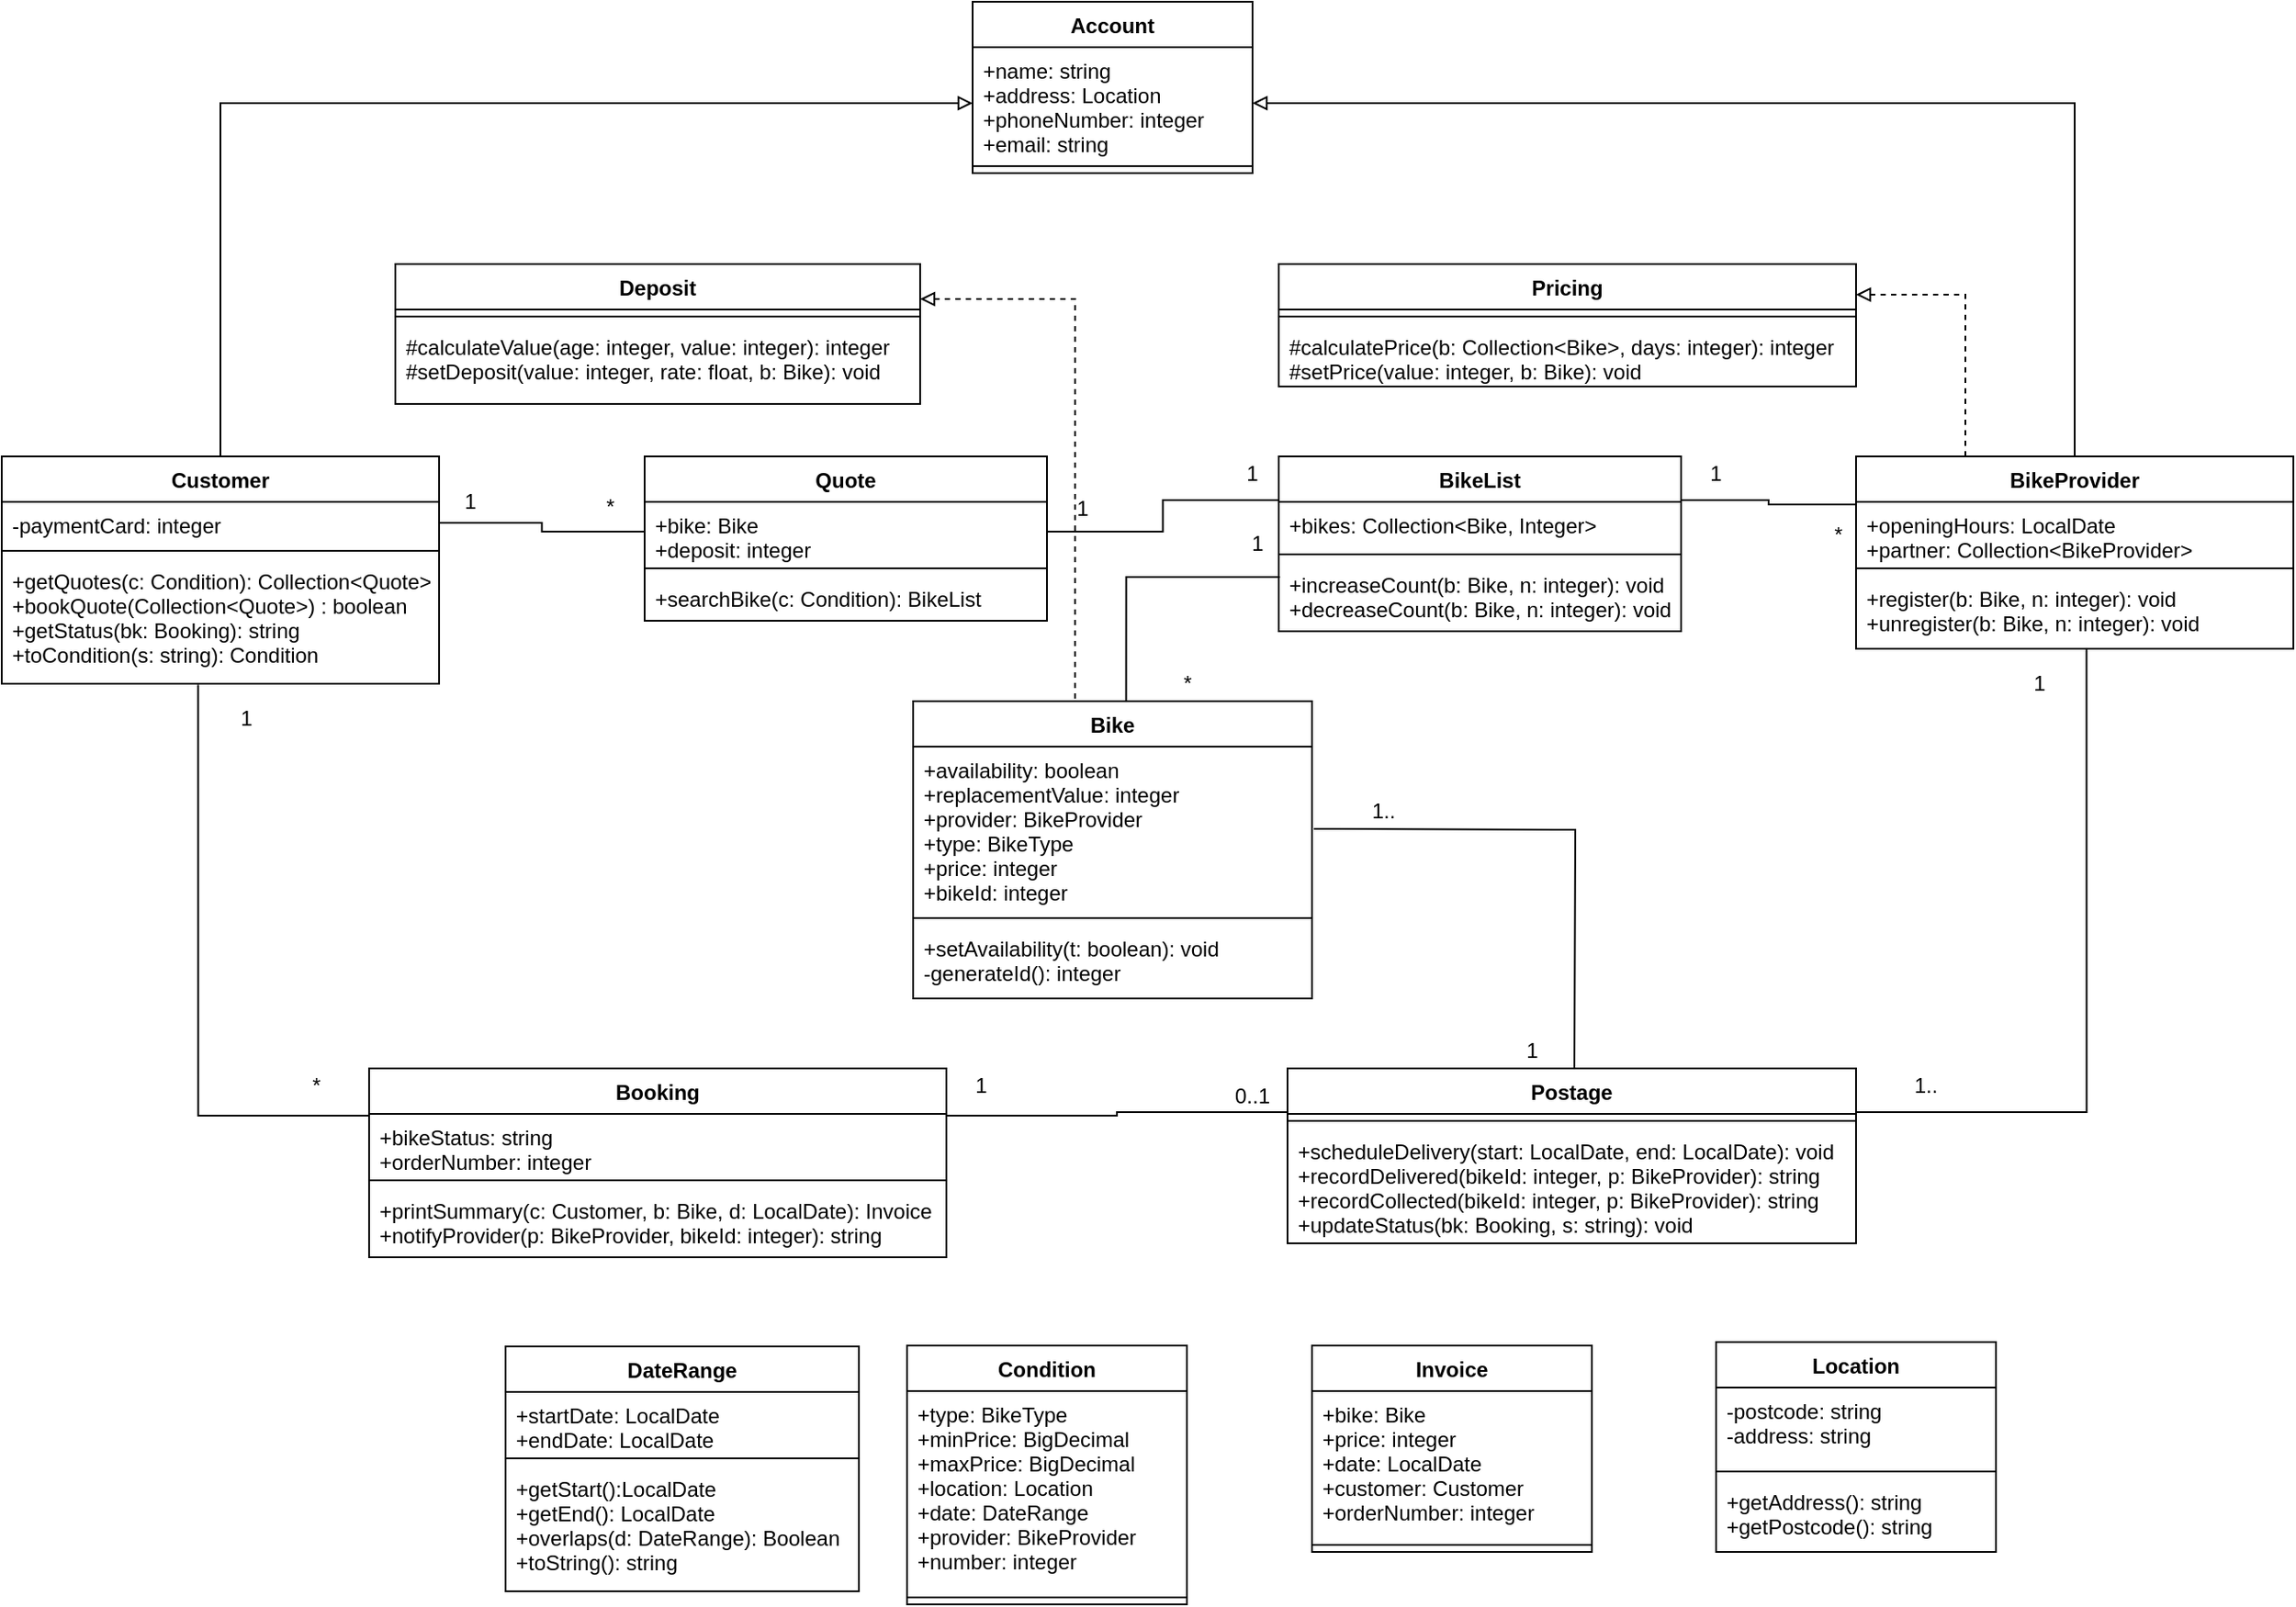 <mxfile version="12.2.8" type="device" pages="1"><diagram id="j2-33RfOKzU6DrNo2e42" name="Page-1"><mxGraphModel dx="1874" dy="1672" grid="1" gridSize="10" guides="1" tooltips="1" connect="1" arrows="1" fold="1" page="1" pageScale="1" pageWidth="850" pageHeight="1100" math="0" shadow="0"><root><mxCell id="0"/><mxCell id="1" parent="0"/><mxCell id="WeQZLXTNBP1RMvrE45zD-1" value="Account" style="swimlane;fontStyle=1;align=center;verticalAlign=top;childLayout=stackLayout;horizontal=1;startSize=26;horizontalStack=0;resizeParent=1;resizeParentMax=0;resizeLast=0;collapsible=1;marginBottom=0;" parent="1" vertex="1"><mxGeometry x="345" y="-220" width="160" height="98" as="geometry"/></mxCell><mxCell id="WeQZLXTNBP1RMvrE45zD-2" value="+name: string&#10;+address: Location&#10;+phoneNumber: integer&#10;+email: string" style="text;strokeColor=none;fillColor=none;align=left;verticalAlign=top;spacingLeft=4;spacingRight=4;overflow=hidden;rotatable=0;points=[[0,0.5],[1,0.5]];portConstraint=eastwest;" parent="WeQZLXTNBP1RMvrE45zD-1" vertex="1"><mxGeometry y="26" width="160" height="64" as="geometry"/></mxCell><mxCell id="WeQZLXTNBP1RMvrE45zD-3" value="" style="line;strokeWidth=1;fillColor=none;align=left;verticalAlign=middle;spacingTop=-1;spacingLeft=3;spacingRight=3;rotatable=0;labelPosition=right;points=[];portConstraint=eastwest;" parent="WeQZLXTNBP1RMvrE45zD-1" vertex="1"><mxGeometry y="90" width="160" height="8" as="geometry"/></mxCell><mxCell id="WeQZLXTNBP1RMvrE45zD-72" style="edgeStyle=orthogonalEdgeStyle;rounded=0;orthogonalLoop=1;jettySize=auto;html=1;exitX=0.5;exitY=0;exitDx=0;exitDy=0;entryX=0;entryY=0.5;entryDx=0;entryDy=0;startArrow=none;startFill=0;endArrow=block;endFill=0;" parent="1" source="WeQZLXTNBP1RMvrE45zD-8" target="WeQZLXTNBP1RMvrE45zD-2" edge="1"><mxGeometry relative="1" as="geometry"/></mxCell><mxCell id="WeQZLXTNBP1RMvrE45zD-8" value="Customer" style="swimlane;fontStyle=1;align=center;verticalAlign=top;childLayout=stackLayout;horizontal=1;startSize=26;horizontalStack=0;resizeParent=1;resizeParentMax=0;resizeLast=0;collapsible=1;marginBottom=0;" parent="1" vertex="1"><mxGeometry x="-210" y="40" width="250" height="130" as="geometry"/></mxCell><mxCell id="WeQZLXTNBP1RMvrE45zD-9" value="-paymentCard: integer" style="text;strokeColor=none;fillColor=none;align=left;verticalAlign=top;spacingLeft=4;spacingRight=4;overflow=hidden;rotatable=0;points=[[0,0.5],[1,0.5]];portConstraint=eastwest;" parent="WeQZLXTNBP1RMvrE45zD-8" vertex="1"><mxGeometry y="26" width="250" height="24" as="geometry"/></mxCell><mxCell id="WeQZLXTNBP1RMvrE45zD-10" value="" style="line;strokeWidth=1;fillColor=none;align=left;verticalAlign=middle;spacingTop=-1;spacingLeft=3;spacingRight=3;rotatable=0;labelPosition=right;points=[];portConstraint=eastwest;" parent="WeQZLXTNBP1RMvrE45zD-8" vertex="1"><mxGeometry y="50" width="250" height="8" as="geometry"/></mxCell><mxCell id="WeQZLXTNBP1RMvrE45zD-11" value="+getQuotes(c: Condition): Collection&lt;Quote&gt;&#10;+bookQuote(Collection&lt;Quote&gt;) : boolean&#10;+getStatus(bk: Booking): string&#10;+toCondition(s: string): Condition" style="text;strokeColor=none;fillColor=none;align=left;verticalAlign=top;spacingLeft=4;spacingRight=4;overflow=hidden;rotatable=0;points=[[0,0.5],[1,0.5]];portConstraint=eastwest;" parent="WeQZLXTNBP1RMvrE45zD-8" vertex="1"><mxGeometry y="58" width="250" height="72" as="geometry"/></mxCell><mxCell id="WeQZLXTNBP1RMvrE45zD-73" style="edgeStyle=orthogonalEdgeStyle;rounded=0;orthogonalLoop=1;jettySize=auto;html=1;exitX=0.5;exitY=0;exitDx=0;exitDy=0;entryX=1;entryY=0.5;entryDx=0;entryDy=0;startArrow=none;startFill=0;endArrow=block;endFill=0;" parent="1" source="WeQZLXTNBP1RMvrE45zD-12" target="WeQZLXTNBP1RMvrE45zD-2" edge="1"><mxGeometry relative="1" as="geometry"/></mxCell><mxCell id="WeQZLXTNBP1RMvrE45zD-74" style="edgeStyle=orthogonalEdgeStyle;rounded=0;orthogonalLoop=1;jettySize=auto;html=1;exitX=0.25;exitY=0;exitDx=0;exitDy=0;entryX=1;entryY=0.25;entryDx=0;entryDy=0;startArrow=none;startFill=0;endArrow=block;endFill=0;dashed=1;" parent="1" source="WeQZLXTNBP1RMvrE45zD-12" target="WeQZLXTNBP1RMvrE45zD-27" edge="1"><mxGeometry relative="1" as="geometry"/></mxCell><mxCell id="WeQZLXTNBP1RMvrE45zD-12" value="BikeProvider" style="swimlane;fontStyle=1;align=center;verticalAlign=top;childLayout=stackLayout;horizontal=1;startSize=26;horizontalStack=0;resizeParent=1;resizeParentMax=0;resizeLast=0;collapsible=1;marginBottom=0;" parent="1" vertex="1"><mxGeometry x="850" y="40" width="250" height="110" as="geometry"/></mxCell><mxCell id="WeQZLXTNBP1RMvrE45zD-13" value="+openingHours: LocalDate&#10;+partner: Collection&lt;BikeProvider&gt;" style="text;strokeColor=none;fillColor=none;align=left;verticalAlign=top;spacingLeft=4;spacingRight=4;overflow=hidden;rotatable=0;points=[[0,0.5],[1,0.5]];portConstraint=eastwest;" parent="WeQZLXTNBP1RMvrE45zD-12" vertex="1"><mxGeometry y="26" width="250" height="34" as="geometry"/></mxCell><mxCell id="WeQZLXTNBP1RMvrE45zD-14" value="" style="line;strokeWidth=1;fillColor=none;align=left;verticalAlign=middle;spacingTop=-1;spacingLeft=3;spacingRight=3;rotatable=0;labelPosition=right;points=[];portConstraint=eastwest;" parent="WeQZLXTNBP1RMvrE45zD-12" vertex="1"><mxGeometry y="60" width="250" height="8" as="geometry"/></mxCell><mxCell id="WeQZLXTNBP1RMvrE45zD-15" value="+register(b: Bike, n: integer): void&#10;+unregister(b: Bike, n: integer): void" style="text;strokeColor=none;fillColor=none;align=left;verticalAlign=top;spacingLeft=4;spacingRight=4;overflow=hidden;rotatable=0;points=[[0,0.5],[1,0.5]];portConstraint=eastwest;" parent="WeQZLXTNBP1RMvrE45zD-12" vertex="1"><mxGeometry y="68" width="250" height="42" as="geometry"/></mxCell><mxCell id="WeQZLXTNBP1RMvrE45zD-75" style="edgeStyle=orthogonalEdgeStyle;rounded=0;orthogonalLoop=1;jettySize=auto;html=1;exitX=1;exitY=0.25;exitDx=0;exitDy=0;entryX=0;entryY=0.25;entryDx=0;entryDy=0;startArrow=none;startFill=0;endArrow=none;endFill=0;" parent="1" source="WeQZLXTNBP1RMvrE45zD-16" target="WeQZLXTNBP1RMvrE45zD-12" edge="1"><mxGeometry relative="1" as="geometry"/></mxCell><mxCell id="WeQZLXTNBP1RMvrE45zD-76" style="edgeStyle=orthogonalEdgeStyle;rounded=0;orthogonalLoop=1;jettySize=auto;html=1;exitX=0.003;exitY=0.225;exitDx=0;exitDy=0;entryX=0.534;entryY=0.006;entryDx=0;entryDy=0;entryPerimeter=0;startArrow=none;startFill=0;endArrow=none;endFill=0;exitPerimeter=0;" parent="1" source="WeQZLXTNBP1RMvrE45zD-19" target="WeQZLXTNBP1RMvrE45zD-20" edge="1"><mxGeometry relative="1" as="geometry"/></mxCell><mxCell id="WeQZLXTNBP1RMvrE45zD-16" value="BikeList" style="swimlane;fontStyle=1;align=center;verticalAlign=top;childLayout=stackLayout;horizontal=1;startSize=26;horizontalStack=0;resizeParent=1;resizeParentMax=0;resizeLast=0;collapsible=1;marginBottom=0;" parent="1" vertex="1"><mxGeometry x="520" y="40" width="230" height="100" as="geometry"/></mxCell><mxCell id="WeQZLXTNBP1RMvrE45zD-17" value="+bikes: Collection&lt;Bike, Integer&gt;" style="text;strokeColor=none;fillColor=none;align=left;verticalAlign=top;spacingLeft=4;spacingRight=4;overflow=hidden;rotatable=0;points=[[0,0.5],[1,0.5]];portConstraint=eastwest;" parent="WeQZLXTNBP1RMvrE45zD-16" vertex="1"><mxGeometry y="26" width="230" height="26" as="geometry"/></mxCell><mxCell id="WeQZLXTNBP1RMvrE45zD-18" value="" style="line;strokeWidth=1;fillColor=none;align=left;verticalAlign=middle;spacingTop=-1;spacingLeft=3;spacingRight=3;rotatable=0;labelPosition=right;points=[];portConstraint=eastwest;" parent="WeQZLXTNBP1RMvrE45zD-16" vertex="1"><mxGeometry y="52" width="230" height="8" as="geometry"/></mxCell><mxCell id="WeQZLXTNBP1RMvrE45zD-19" value="+increaseCount(b: Bike, n: integer): void&#10;+decreaseCount(b: Bike, n: integer): void" style="text;strokeColor=none;fillColor=none;align=left;verticalAlign=top;spacingLeft=4;spacingRight=4;overflow=hidden;rotatable=0;points=[[0,0.5],[1,0.5]];portConstraint=eastwest;" parent="WeQZLXTNBP1RMvrE45zD-16" vertex="1"><mxGeometry y="60" width="230" height="40" as="geometry"/></mxCell><mxCell id="WeQZLXTNBP1RMvrE45zD-20" value="Bike" style="swimlane;fontStyle=1;align=center;verticalAlign=top;childLayout=stackLayout;horizontal=1;startSize=26;horizontalStack=0;resizeParent=1;resizeParentMax=0;resizeLast=0;collapsible=1;marginBottom=0;" parent="1" vertex="1"><mxGeometry x="311" y="180" width="228" height="170" as="geometry"/></mxCell><mxCell id="WeQZLXTNBP1RMvrE45zD-21" value="+availability: boolean&#10;+replacementValue: integer&#10;+provider: BikeProvider&#10;+type: BikeType&#10;+price: integer&#10;+bikeId: integer" style="text;strokeColor=none;fillColor=none;align=left;verticalAlign=top;spacingLeft=4;spacingRight=4;overflow=hidden;rotatable=0;points=[[0,0.5],[1,0.5]];portConstraint=eastwest;" parent="WeQZLXTNBP1RMvrE45zD-20" vertex="1"><mxGeometry y="26" width="228" height="94" as="geometry"/></mxCell><mxCell id="WeQZLXTNBP1RMvrE45zD-22" value="" style="line;strokeWidth=1;fillColor=none;align=left;verticalAlign=middle;spacingTop=-1;spacingLeft=3;spacingRight=3;rotatable=0;labelPosition=right;points=[];portConstraint=eastwest;" parent="WeQZLXTNBP1RMvrE45zD-20" vertex="1"><mxGeometry y="120" width="228" height="8" as="geometry"/></mxCell><mxCell id="WeQZLXTNBP1RMvrE45zD-23" value="+setAvailability(t: boolean): void&#10;-generateId(): integer" style="text;strokeColor=none;fillColor=none;align=left;verticalAlign=top;spacingLeft=4;spacingRight=4;overflow=hidden;rotatable=0;points=[[0,0.5],[1,0.5]];portConstraint=eastwest;" parent="WeQZLXTNBP1RMvrE45zD-20" vertex="1"><mxGeometry y="128" width="228" height="42" as="geometry"/></mxCell><mxCell id="WeQZLXTNBP1RMvrE45zD-83" style="edgeStyle=orthogonalEdgeStyle;rounded=0;orthogonalLoop=1;jettySize=auto;html=1;exitX=1;exitY=0.25;exitDx=0;exitDy=0;entryX=0.406;entryY=0.004;entryDx=0;entryDy=0;entryPerimeter=0;dashed=1;startArrow=block;startFill=0;endArrow=none;endFill=0;" parent="1" source="WeQZLXTNBP1RMvrE45zD-24" target="WeQZLXTNBP1RMvrE45zD-20" edge="1"><mxGeometry relative="1" as="geometry"/></mxCell><mxCell id="WeQZLXTNBP1RMvrE45zD-24" value="Deposit" style="swimlane;fontStyle=1;align=center;verticalAlign=top;childLayout=stackLayout;horizontal=1;startSize=26;horizontalStack=0;resizeParent=1;resizeParentMax=0;resizeLast=0;collapsible=1;marginBottom=0;" parent="1" vertex="1"><mxGeometry x="15" y="-70" width="300" height="80" as="geometry"/></mxCell><mxCell id="WeQZLXTNBP1RMvrE45zD-25" value="" style="line;strokeWidth=1;fillColor=none;align=left;verticalAlign=middle;spacingTop=-1;spacingLeft=3;spacingRight=3;rotatable=0;labelPosition=right;points=[];portConstraint=eastwest;" parent="WeQZLXTNBP1RMvrE45zD-24" vertex="1"><mxGeometry y="26" width="300" height="8" as="geometry"/></mxCell><mxCell id="WeQZLXTNBP1RMvrE45zD-26" value="#calculateValue(age: integer, value: integer): integer&#10;#setDeposit(value: integer, rate: float, b: Bike): void" style="text;strokeColor=none;fillColor=none;align=left;verticalAlign=top;spacingLeft=4;spacingRight=4;overflow=hidden;rotatable=0;points=[[0,0.5],[1,0.5]];portConstraint=eastwest;" parent="WeQZLXTNBP1RMvrE45zD-24" vertex="1"><mxGeometry y="34" width="300" height="46" as="geometry"/></mxCell><mxCell id="WeQZLXTNBP1RMvrE45zD-27" value="Pricing" style="swimlane;fontStyle=1;align=center;verticalAlign=top;childLayout=stackLayout;horizontal=1;startSize=26;horizontalStack=0;resizeParent=1;resizeParentMax=0;resizeLast=0;collapsible=1;marginBottom=0;" parent="1" vertex="1"><mxGeometry x="520" y="-70" width="330" height="70" as="geometry"/></mxCell><mxCell id="WeQZLXTNBP1RMvrE45zD-28" value="" style="line;strokeWidth=1;fillColor=none;align=left;verticalAlign=middle;spacingTop=-1;spacingLeft=3;spacingRight=3;rotatable=0;labelPosition=right;points=[];portConstraint=eastwest;" parent="WeQZLXTNBP1RMvrE45zD-27" vertex="1"><mxGeometry y="26" width="330" height="8" as="geometry"/></mxCell><mxCell id="WeQZLXTNBP1RMvrE45zD-29" value="#calculatePrice(b: Collection&lt;Bike&gt;, days: integer): integer&#10;#setPrice(value: integer, b: Bike): void" style="text;strokeColor=none;fillColor=none;align=left;verticalAlign=top;spacingLeft=4;spacingRight=4;overflow=hidden;rotatable=0;points=[[0,0.5],[1,0.5]];portConstraint=eastwest;" parent="WeQZLXTNBP1RMvrE45zD-27" vertex="1"><mxGeometry y="34" width="330" height="36" as="geometry"/></mxCell><mxCell id="WeQZLXTNBP1RMvrE45zD-30" value="Quote" style="swimlane;fontStyle=1;align=center;verticalAlign=top;childLayout=stackLayout;horizontal=1;startSize=26;horizontalStack=0;resizeParent=1;resizeParentMax=0;resizeLast=0;collapsible=1;marginBottom=0;" parent="1" vertex="1"><mxGeometry x="157.5" y="40" width="230" height="94" as="geometry"/></mxCell><mxCell id="WeQZLXTNBP1RMvrE45zD-31" value="+bike: Bike&#10;+deposit: integer" style="text;strokeColor=none;fillColor=none;align=left;verticalAlign=top;spacingLeft=4;spacingRight=4;overflow=hidden;rotatable=0;points=[[0,0.5],[1,0.5]];portConstraint=eastwest;" parent="WeQZLXTNBP1RMvrE45zD-30" vertex="1"><mxGeometry y="26" width="230" height="34" as="geometry"/></mxCell><mxCell id="WeQZLXTNBP1RMvrE45zD-32" value="" style="line;strokeWidth=1;fillColor=none;align=left;verticalAlign=middle;spacingTop=-1;spacingLeft=3;spacingRight=3;rotatable=0;labelPosition=right;points=[];portConstraint=eastwest;" parent="WeQZLXTNBP1RMvrE45zD-30" vertex="1"><mxGeometry y="60" width="230" height="8" as="geometry"/></mxCell><mxCell id="WeQZLXTNBP1RMvrE45zD-33" value="+searchBike(c: Condition): BikeList" style="text;strokeColor=none;fillColor=none;align=left;verticalAlign=top;spacingLeft=4;spacingRight=4;overflow=hidden;rotatable=0;points=[[0,0.5],[1,0.5]];portConstraint=eastwest;" parent="WeQZLXTNBP1RMvrE45zD-30" vertex="1"><mxGeometry y="68" width="230" height="26" as="geometry"/></mxCell><mxCell id="WeQZLXTNBP1RMvrE45zD-78" style="edgeStyle=orthogonalEdgeStyle;rounded=0;orthogonalLoop=1;jettySize=auto;html=1;exitX=0;exitY=0.25;exitDx=0;exitDy=0;entryX=0.449;entryY=1.008;entryDx=0;entryDy=0;entryPerimeter=0;startArrow=none;startFill=0;endArrow=none;endFill=0;" parent="1" source="WeQZLXTNBP1RMvrE45zD-34" target="WeQZLXTNBP1RMvrE45zD-11" edge="1"><mxGeometry relative="1" as="geometry"/></mxCell><mxCell id="WeQZLXTNBP1RMvrE45zD-79" style="edgeStyle=orthogonalEdgeStyle;rounded=0;orthogonalLoop=1;jettySize=auto;html=1;exitX=1;exitY=0.25;exitDx=0;exitDy=0;entryX=0;entryY=0.25;entryDx=0;entryDy=0;startArrow=none;startFill=0;endArrow=none;endFill=0;" parent="1" source="WeQZLXTNBP1RMvrE45zD-34" target="WeQZLXTNBP1RMvrE45zD-38" edge="1"><mxGeometry relative="1" as="geometry"/></mxCell><mxCell id="WeQZLXTNBP1RMvrE45zD-34" value="Booking" style="swimlane;fontStyle=1;align=center;verticalAlign=top;childLayout=stackLayout;horizontal=1;startSize=26;horizontalStack=0;resizeParent=1;resizeParentMax=0;resizeLast=0;collapsible=1;marginBottom=0;" parent="1" vertex="1"><mxGeometry y="390" width="330" height="108" as="geometry"/></mxCell><mxCell id="WeQZLXTNBP1RMvrE45zD-35" value="+bikeStatus: string&#10;+orderNumber: integer" style="text;strokeColor=none;fillColor=none;align=left;verticalAlign=top;spacingLeft=4;spacingRight=4;overflow=hidden;rotatable=0;points=[[0,0.5],[1,0.5]];portConstraint=eastwest;" parent="WeQZLXTNBP1RMvrE45zD-34" vertex="1"><mxGeometry y="26" width="330" height="34" as="geometry"/></mxCell><mxCell id="WeQZLXTNBP1RMvrE45zD-36" value="" style="line;strokeWidth=1;fillColor=none;align=left;verticalAlign=middle;spacingTop=-1;spacingLeft=3;spacingRight=3;rotatable=0;labelPosition=right;points=[];portConstraint=eastwest;" parent="WeQZLXTNBP1RMvrE45zD-34" vertex="1"><mxGeometry y="60" width="330" height="8" as="geometry"/></mxCell><mxCell id="WeQZLXTNBP1RMvrE45zD-37" value="+printSummary(c: Customer, b: Bike, d: LocalDate): Invoice&#10;+notifyProvider(p: BikeProvider, bikeId: integer): string" style="text;strokeColor=none;fillColor=none;align=left;verticalAlign=top;spacingLeft=4;spacingRight=4;overflow=hidden;rotatable=0;points=[[0,0.5],[1,0.5]];portConstraint=eastwest;" parent="WeQZLXTNBP1RMvrE45zD-34" vertex="1"><mxGeometry y="68" width="330" height="40" as="geometry"/></mxCell><mxCell id="WeQZLXTNBP1RMvrE45zD-94" style="edgeStyle=orthogonalEdgeStyle;rounded=0;orthogonalLoop=1;jettySize=auto;html=1;exitX=1;exitY=0.25;exitDx=0;exitDy=0;entryX=0.527;entryY=0.993;entryDx=0;entryDy=0;entryPerimeter=0;startArrow=none;startFill=0;endArrow=none;endFill=0;" parent="1" source="WeQZLXTNBP1RMvrE45zD-38" target="WeQZLXTNBP1RMvrE45zD-15" edge="1"><mxGeometry relative="1" as="geometry"/></mxCell><mxCell id="WeQZLXTNBP1RMvrE45zD-38" value="Postage" style="swimlane;fontStyle=1;align=center;verticalAlign=top;childLayout=stackLayout;horizontal=1;startSize=26;horizontalStack=0;resizeParent=1;resizeParentMax=0;resizeLast=0;collapsible=1;marginBottom=0;" parent="1" vertex="1"><mxGeometry x="525" y="390" width="325" height="100" as="geometry"/></mxCell><mxCell id="WeQZLXTNBP1RMvrE45zD-39" value="" style="line;strokeWidth=1;fillColor=none;align=left;verticalAlign=middle;spacingTop=-1;spacingLeft=3;spacingRight=3;rotatable=0;labelPosition=right;points=[];portConstraint=eastwest;" parent="WeQZLXTNBP1RMvrE45zD-38" vertex="1"><mxGeometry y="26" width="325" height="8" as="geometry"/></mxCell><mxCell id="WeQZLXTNBP1RMvrE45zD-40" value="+scheduleDelivery(start: LocalDate, end: LocalDate): void&#10;+recordDelivered(bikeId: integer, p: BikeProvider): string&#10;+recordCollected(bikeId: integer, p: BikeProvider): string&#10;+updateStatus(bk: Booking, s: string): void" style="text;strokeColor=none;fillColor=none;align=left;verticalAlign=top;spacingLeft=4;spacingRight=4;overflow=hidden;rotatable=0;points=[[0,0.5],[1,0.5]];portConstraint=eastwest;" parent="WeQZLXTNBP1RMvrE45zD-38" vertex="1"><mxGeometry y="34" width="325" height="66" as="geometry"/></mxCell><mxCell id="WeQZLXTNBP1RMvrE45zD-71" style="edgeStyle=orthogonalEdgeStyle;rounded=0;orthogonalLoop=1;jettySize=auto;html=1;exitX=1;exitY=0.5;exitDx=0;exitDy=0;entryX=0;entryY=0.5;entryDx=0;entryDy=0;startArrow=none;startFill=0;endArrow=none;endFill=0;" parent="1" source="WeQZLXTNBP1RMvrE45zD-9" target="WeQZLXTNBP1RMvrE45zD-31" edge="1"><mxGeometry relative="1" as="geometry"/></mxCell><mxCell id="WeQZLXTNBP1RMvrE45zD-80" style="edgeStyle=orthogonalEdgeStyle;rounded=0;orthogonalLoop=1;jettySize=auto;html=1;exitX=1;exitY=0.5;exitDx=0;exitDy=0;entryX=0.5;entryY=0;entryDx=0;entryDy=0;startArrow=none;startFill=0;endArrow=none;endFill=0;" parent="1" edge="1"><mxGeometry relative="1" as="geometry"><mxPoint x="540" y="253" as="sourcePoint"/><mxPoint x="689" y="390" as="targetPoint"/></mxGeometry></mxCell><mxCell id="WeQZLXTNBP1RMvrE45zD-84" value="DateRange" style="swimlane;fontStyle=1;align=center;verticalAlign=top;childLayout=stackLayout;horizontal=1;startSize=26;horizontalStack=0;resizeParent=1;resizeParentMax=0;resizeLast=0;collapsible=1;marginBottom=0;" parent="1" vertex="1"><mxGeometry x="78" y="549" width="202" height="140" as="geometry"/></mxCell><mxCell id="WeQZLXTNBP1RMvrE45zD-85" value="+startDate: LocalDate&#10;+endDate: LocalDate" style="text;strokeColor=none;fillColor=none;align=left;verticalAlign=top;spacingLeft=4;spacingRight=4;overflow=hidden;rotatable=0;points=[[0,0.5],[1,0.5]];portConstraint=eastwest;" parent="WeQZLXTNBP1RMvrE45zD-84" vertex="1"><mxGeometry y="26" width="202" height="34" as="geometry"/></mxCell><mxCell id="WeQZLXTNBP1RMvrE45zD-86" value="" style="line;strokeWidth=1;fillColor=none;align=left;verticalAlign=middle;spacingTop=-1;spacingLeft=3;spacingRight=3;rotatable=0;labelPosition=right;points=[];portConstraint=eastwest;" parent="WeQZLXTNBP1RMvrE45zD-84" vertex="1"><mxGeometry y="60" width="202" height="8" as="geometry"/></mxCell><mxCell id="WeQZLXTNBP1RMvrE45zD-87" value="+getStart():LocalDate&#10;+getEnd(): LocalDate&#10;+overlaps(d: DateRange): Boolean&#10;+toString(): string" style="text;strokeColor=none;fillColor=none;align=left;verticalAlign=top;spacingLeft=4;spacingRight=4;overflow=hidden;rotatable=0;points=[[0,0.5],[1,0.5]];portConstraint=eastwest;" parent="WeQZLXTNBP1RMvrE45zD-84" vertex="1"><mxGeometry y="68" width="202" height="72" as="geometry"/></mxCell><mxCell id="WeQZLXTNBP1RMvrE45zD-88" value="Condition" style="swimlane;fontStyle=1;align=center;verticalAlign=top;childLayout=stackLayout;horizontal=1;startSize=26;horizontalStack=0;resizeParent=1;resizeParentMax=0;resizeLast=0;collapsible=1;marginBottom=0;" parent="1" vertex="1"><mxGeometry x="307.5" y="548.5" width="160" height="148" as="geometry"/></mxCell><mxCell id="WeQZLXTNBP1RMvrE45zD-89" value="+type: BikeType&#10;+minPrice: BigDecimal&#10;+maxPrice: BigDecimal&#10;+location: Location&#10;+date: DateRange&#10;+provider: BikeProvider&#10;+number: integer" style="text;strokeColor=none;fillColor=none;align=left;verticalAlign=top;spacingLeft=4;spacingRight=4;overflow=hidden;rotatable=0;points=[[0,0.5],[1,0.5]];portConstraint=eastwest;" parent="WeQZLXTNBP1RMvrE45zD-88" vertex="1"><mxGeometry y="26" width="160" height="114" as="geometry"/></mxCell><mxCell id="WeQZLXTNBP1RMvrE45zD-90" value="" style="line;strokeWidth=1;fillColor=none;align=left;verticalAlign=middle;spacingTop=-1;spacingLeft=3;spacingRight=3;rotatable=0;labelPosition=right;points=[];portConstraint=eastwest;" parent="WeQZLXTNBP1RMvrE45zD-88" vertex="1"><mxGeometry y="140" width="160" height="8" as="geometry"/></mxCell><mxCell id="WeQZLXTNBP1RMvrE45zD-91" value="Invoice" style="swimlane;fontStyle=1;align=center;verticalAlign=top;childLayout=stackLayout;horizontal=1;startSize=26;horizontalStack=0;resizeParent=1;resizeParentMax=0;resizeLast=0;collapsible=1;marginBottom=0;" parent="1" vertex="1"><mxGeometry x="539" y="548.5" width="160" height="118" as="geometry"><mxRectangle x="504.5" y="949" width="70" height="26" as="alternateBounds"/></mxGeometry></mxCell><mxCell id="WeQZLXTNBP1RMvrE45zD-92" value="+bike: Bike&#10;+price: integer&#10;+date: LocalDate&#10;+customer: Customer&#10;+orderNumber: integer" style="text;strokeColor=none;fillColor=none;align=left;verticalAlign=top;spacingLeft=4;spacingRight=4;overflow=hidden;rotatable=0;points=[[0,0.5],[1,0.5]];portConstraint=eastwest;" parent="WeQZLXTNBP1RMvrE45zD-91" vertex="1"><mxGeometry y="26" width="160" height="84" as="geometry"/></mxCell><mxCell id="WeQZLXTNBP1RMvrE45zD-93" value="" style="line;strokeWidth=1;fillColor=none;align=left;verticalAlign=middle;spacingTop=-1;spacingLeft=3;spacingRight=3;rotatable=0;labelPosition=right;points=[];portConstraint=eastwest;" parent="WeQZLXTNBP1RMvrE45zD-91" vertex="1"><mxGeometry y="110" width="160" height="8" as="geometry"/></mxCell><mxCell id="VrgmEom0bUXorXYhhkAM-1" value="*" style="text;html=1;strokeColor=none;fillColor=none;align=center;verticalAlign=middle;whiteSpace=wrap;rounded=0;" parent="1" vertex="1"><mxGeometry x="-50" y="390" width="40" height="20" as="geometry"/></mxCell><mxCell id="VrgmEom0bUXorXYhhkAM-2" value="1" style="text;html=1;strokeColor=none;fillColor=none;align=center;verticalAlign=middle;whiteSpace=wrap;rounded=0;" parent="1" vertex="1"><mxGeometry x="-90" y="180" width="40" height="20" as="geometry"/></mxCell><mxCell id="VrgmEom0bUXorXYhhkAM-3" value="1" style="text;html=1;strokeColor=none;fillColor=none;align=center;verticalAlign=middle;whiteSpace=wrap;rounded=0;" parent="1" vertex="1"><mxGeometry x="38" y="56" width="40" height="20" as="geometry"/></mxCell><mxCell id="VrgmEom0bUXorXYhhkAM-4" value="*" style="text;html=1;strokeColor=none;fillColor=none;align=center;verticalAlign=middle;whiteSpace=wrap;rounded=0;" parent="1" vertex="1"><mxGeometry x="118" y="59" width="40" height="20" as="geometry"/></mxCell><mxCell id="VrgmEom0bUXorXYhhkAM-9" value="1" style="text;html=1;strokeColor=none;fillColor=none;align=center;verticalAlign=middle;whiteSpace=wrap;rounded=0;" parent="1" vertex="1"><mxGeometry x="485" y="40" width="40" height="20" as="geometry"/></mxCell><mxCell id="VrgmEom0bUXorXYhhkAM-10" value="*" style="text;html=1;strokeColor=none;fillColor=none;align=center;verticalAlign=middle;whiteSpace=wrap;rounded=0;" parent="1" vertex="1"><mxGeometry x="448" y="160" width="40" height="20" as="geometry"/></mxCell><mxCell id="VrgmEom0bUXorXYhhkAM-11" value="1" style="text;html=1;strokeColor=none;fillColor=none;align=center;verticalAlign=middle;whiteSpace=wrap;rounded=0;" parent="1" vertex="1"><mxGeometry x="488" y="80" width="40" height="20" as="geometry"/></mxCell><mxCell id="VrgmEom0bUXorXYhhkAM-13" value="1" style="text;html=1;strokeColor=none;fillColor=none;align=center;verticalAlign=middle;whiteSpace=wrap;rounded=0;" parent="1" vertex="1"><mxGeometry x="750" y="40" width="40" height="20" as="geometry"/></mxCell><mxCell id="VrgmEom0bUXorXYhhkAM-14" value="*" style="text;html=1;strokeColor=none;fillColor=none;align=center;verticalAlign=middle;whiteSpace=wrap;rounded=0;" parent="1" vertex="1"><mxGeometry x="820" y="75" width="40" height="20" as="geometry"/></mxCell><mxCell id="VrgmEom0bUXorXYhhkAM-17" value="1" style="text;html=1;strokeColor=none;fillColor=none;align=center;verticalAlign=middle;whiteSpace=wrap;rounded=0;" parent="1" vertex="1"><mxGeometry x="935" y="160" width="40" height="20" as="geometry"/></mxCell><mxCell id="VrgmEom0bUXorXYhhkAM-18" value="1.." style="text;html=1;strokeColor=none;fillColor=none;align=center;verticalAlign=middle;whiteSpace=wrap;rounded=0;" parent="1" vertex="1"><mxGeometry x="870" y="390" width="40" height="20" as="geometry"/></mxCell><mxCell id="VrgmEom0bUXorXYhhkAM-19" value="1" style="text;html=1;strokeColor=none;fillColor=none;align=center;verticalAlign=middle;whiteSpace=wrap;rounded=0;" parent="1" vertex="1"><mxGeometry x="330" y="390" width="40" height="20" as="geometry"/></mxCell><mxCell id="VrgmEom0bUXorXYhhkAM-20" value="0..1" style="text;html=1;strokeColor=none;fillColor=none;align=center;verticalAlign=middle;whiteSpace=wrap;rounded=0;" parent="1" vertex="1"><mxGeometry x="485" y="396" width="40" height="20" as="geometry"/></mxCell><mxCell id="VrgmEom0bUXorXYhhkAM-21" value="1" style="text;html=1;strokeColor=none;fillColor=none;align=center;verticalAlign=middle;whiteSpace=wrap;rounded=0;" parent="1" vertex="1"><mxGeometry x="645" y="370" width="40" height="20" as="geometry"/></mxCell><mxCell id="VrgmEom0bUXorXYhhkAM-23" value="1.." style="text;html=1;strokeColor=none;fillColor=none;align=center;verticalAlign=middle;whiteSpace=wrap;rounded=0;" parent="1" vertex="1"><mxGeometry x="560" y="233" width="40" height="20" as="geometry"/></mxCell><mxCell id="a59KwBhsli9dQm4oVBbx-1" value="Location" style="swimlane;fontStyle=1;align=center;verticalAlign=top;childLayout=stackLayout;horizontal=1;startSize=26;horizontalStack=0;resizeParent=1;resizeParentMax=0;resizeLast=0;collapsible=1;marginBottom=0;" parent="1" vertex="1"><mxGeometry x="770" y="546.5" width="160" height="120" as="geometry"/></mxCell><mxCell id="a59KwBhsli9dQm4oVBbx-2" value="-postcode: string&#10;-address: string" style="text;strokeColor=none;fillColor=none;align=left;verticalAlign=top;spacingLeft=4;spacingRight=4;overflow=hidden;rotatable=0;points=[[0,0.5],[1,0.5]];portConstraint=eastwest;" parent="a59KwBhsli9dQm4oVBbx-1" vertex="1"><mxGeometry y="26" width="160" height="44" as="geometry"/></mxCell><mxCell id="a59KwBhsli9dQm4oVBbx-3" value="" style="line;strokeWidth=1;fillColor=none;align=left;verticalAlign=middle;spacingTop=-1;spacingLeft=3;spacingRight=3;rotatable=0;labelPosition=right;points=[];portConstraint=eastwest;" parent="a59KwBhsli9dQm4oVBbx-1" vertex="1"><mxGeometry y="70" width="160" height="8" as="geometry"/></mxCell><mxCell id="a59KwBhsli9dQm4oVBbx-4" value="+getAddress(): string&#10;+getPostcode(): string" style="text;strokeColor=none;fillColor=none;align=left;verticalAlign=top;spacingLeft=4;spacingRight=4;overflow=hidden;rotatable=0;points=[[0,0.5],[1,0.5]];portConstraint=eastwest;" parent="a59KwBhsli9dQm4oVBbx-1" vertex="1"><mxGeometry y="78" width="160" height="42" as="geometry"/></mxCell><mxCell id="tzvD-OON9r1AboST560j-1" style="edgeStyle=orthogonalEdgeStyle;rounded=0;orthogonalLoop=1;jettySize=auto;html=1;exitX=1;exitY=0.5;exitDx=0;exitDy=0;entryX=0;entryY=0.25;entryDx=0;entryDy=0;endArrow=none;endFill=0;" edge="1" parent="1" source="WeQZLXTNBP1RMvrE45zD-31" target="WeQZLXTNBP1RMvrE45zD-16"><mxGeometry relative="1" as="geometry"/></mxCell><mxCell id="tzvD-OON9r1AboST560j-4" value="1" style="text;html=1;strokeColor=none;fillColor=none;align=center;verticalAlign=middle;whiteSpace=wrap;rounded=0;" vertex="1" parent="1"><mxGeometry x="387.5" y="60" width="40" height="20" as="geometry"/></mxCell></root></mxGraphModel></diagram></mxfile>